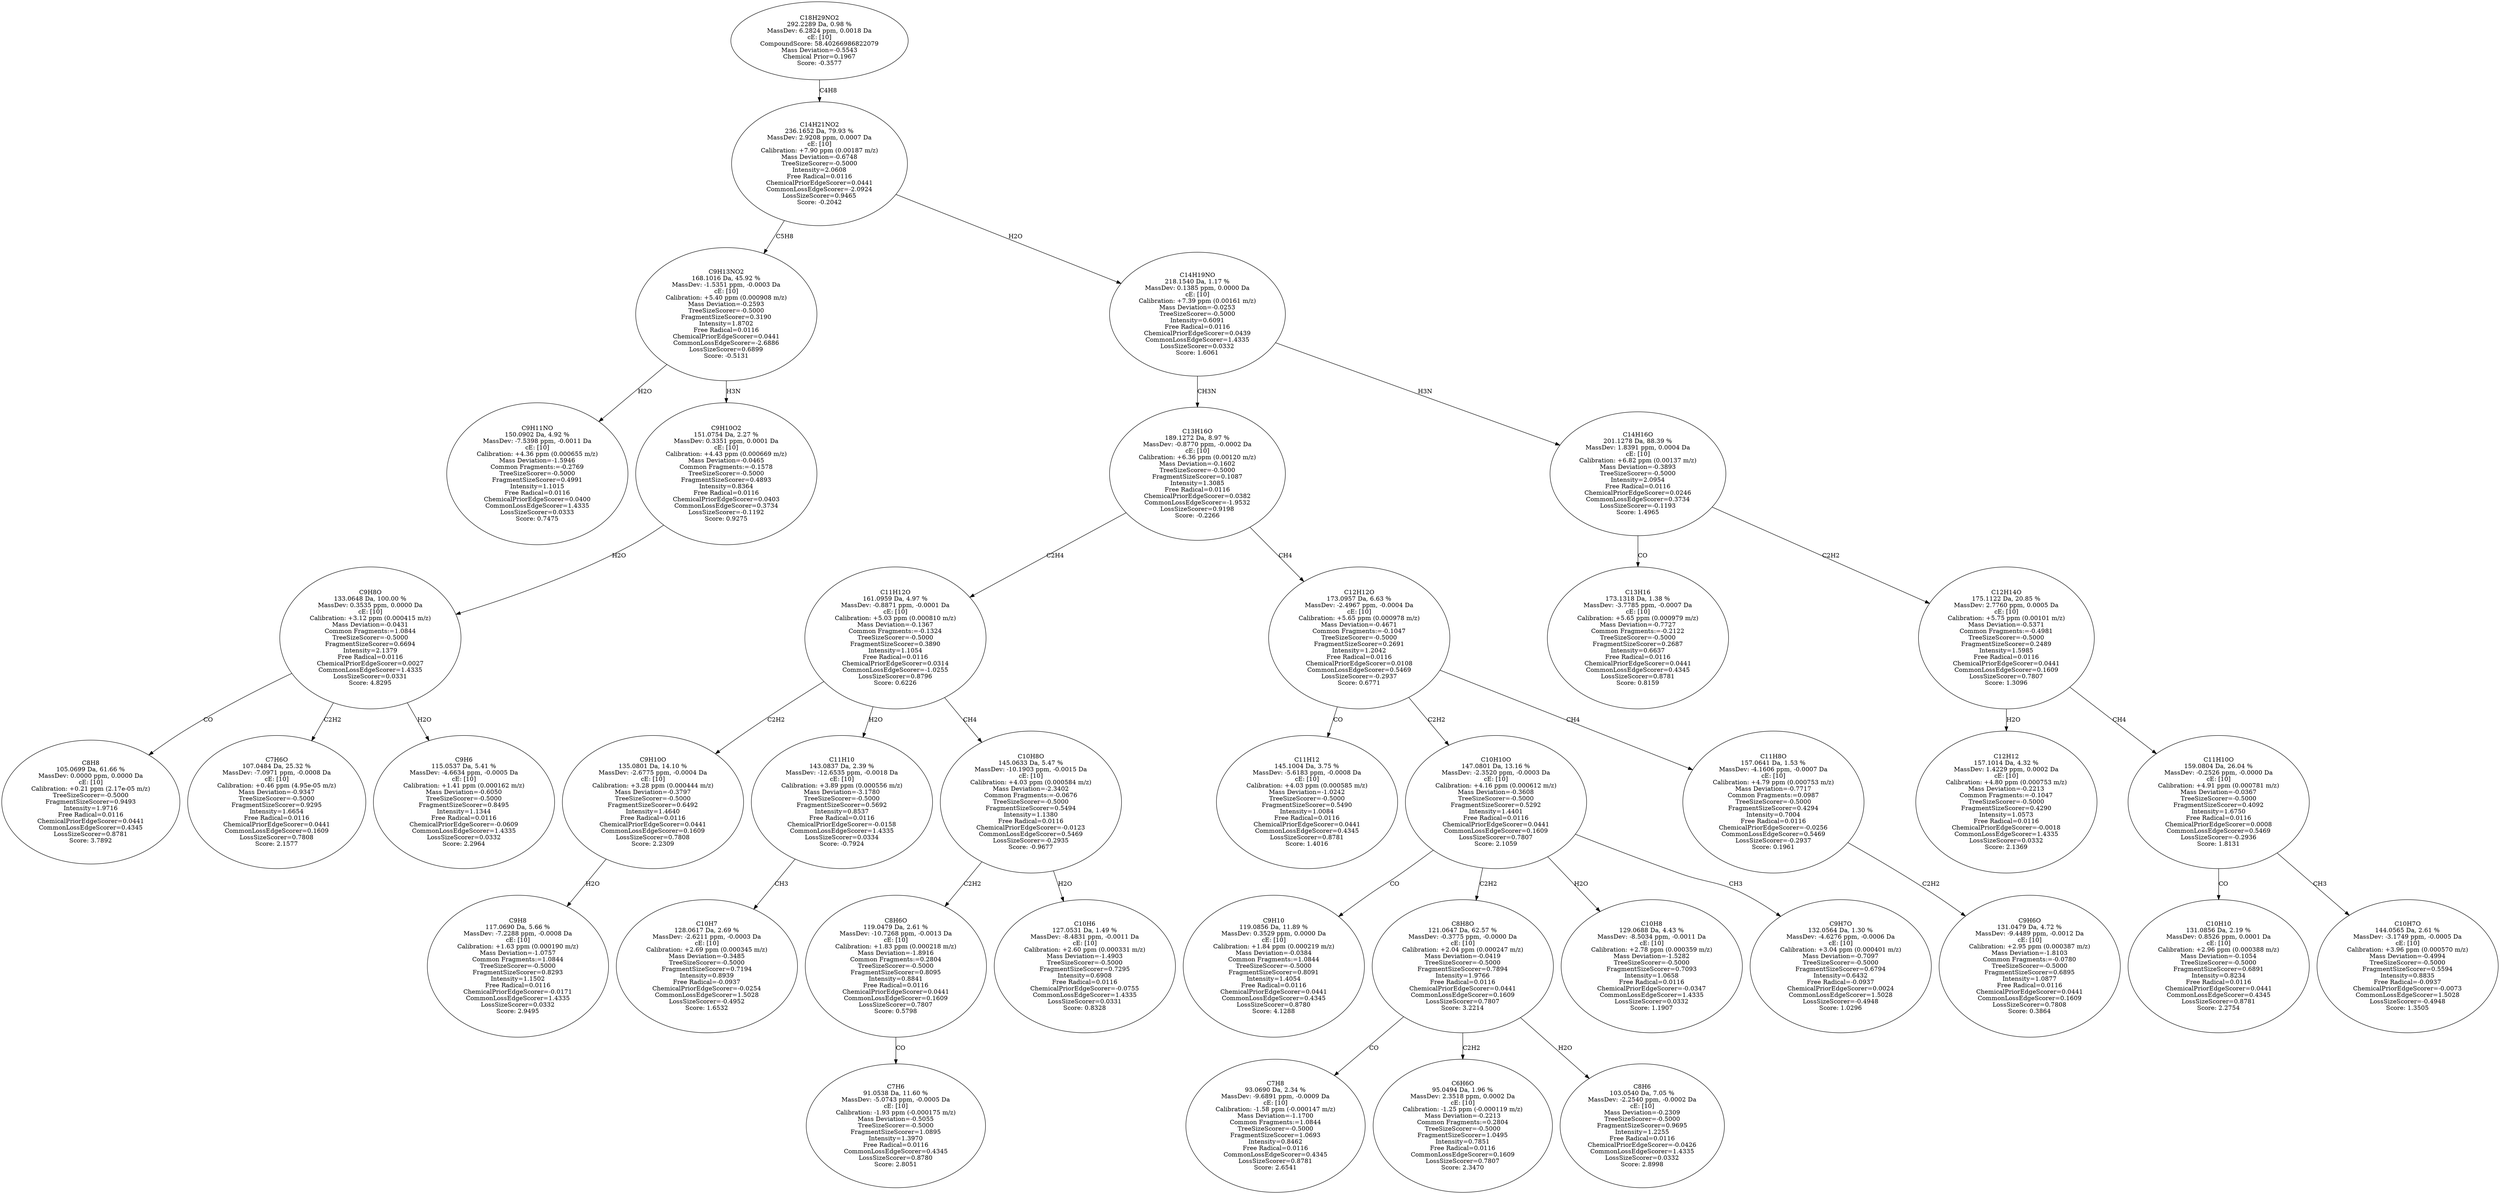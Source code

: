 strict digraph {
v1 [label="C9H11NO\n150.0902 Da, 4.92 %\nMassDev: -7.5398 ppm, -0.0011 Da\ncE: [10]\nCalibration: +4.36 ppm (0.000655 m/z)\nMass Deviation=-1.5946\nCommon Fragments:=-0.2769\nTreeSizeScorer=-0.5000\nFragmentSizeScorer=0.4991\nIntensity=1.1015\nFree Radical=0.0116\nChemicalPriorEdgeScorer=0.0400\nCommonLossEdgeScorer=1.4335\nLossSizeScorer=0.0333\nScore: 0.7475"];
v2 [label="C8H8\n105.0699 Da, 61.66 %\nMassDev: 0.0000 ppm, 0.0000 Da\ncE: [10]\nCalibration: +0.21 ppm (2.17e-05 m/z)\nTreeSizeScorer=-0.5000\nFragmentSizeScorer=0.9493\nIntensity=1.9716\nFree Radical=0.0116\nChemicalPriorEdgeScorer=0.0441\nCommonLossEdgeScorer=0.4345\nLossSizeScorer=0.8781\nScore: 3.7892"];
v3 [label="C7H6O\n107.0484 Da, 25.32 %\nMassDev: -7.0971 ppm, -0.0008 Da\ncE: [10]\nCalibration: +0.46 ppm (4.95e-05 m/z)\nMass Deviation=-0.9347\nTreeSizeScorer=-0.5000\nFragmentSizeScorer=0.9295\nIntensity=1.6654\nFree Radical=0.0116\nChemicalPriorEdgeScorer=0.0441\nCommonLossEdgeScorer=0.1609\nLossSizeScorer=0.7808\nScore: 2.1577"];
v4 [label="C9H6\n115.0537 Da, 5.41 %\nMassDev: -4.6634 ppm, -0.0005 Da\ncE: [10]\nCalibration: +1.41 ppm (0.000162 m/z)\nMass Deviation=-0.6050\nTreeSizeScorer=-0.5000\nFragmentSizeScorer=0.8495\nIntensity=1.1344\nFree Radical=0.0116\nChemicalPriorEdgeScorer=-0.0609\nCommonLossEdgeScorer=1.4335\nLossSizeScorer=0.0332\nScore: 2.2964"];
v5 [label="C9H8O\n133.0648 Da, 100.00 %\nMassDev: 0.3535 ppm, 0.0000 Da\ncE: [10]\nCalibration: +3.12 ppm (0.000415 m/z)\nMass Deviation=-0.0431\nCommon Fragments:=1.0844\nTreeSizeScorer=-0.5000\nFragmentSizeScorer=0.6694\nIntensity=2.1379\nFree Radical=0.0116\nChemicalPriorEdgeScorer=0.0027\nCommonLossEdgeScorer=1.4335\nLossSizeScorer=0.0331\nScore: 4.8295"];
v6 [label="C9H10O2\n151.0754 Da, 2.27 %\nMassDev: 0.3351 ppm, 0.0001 Da\ncE: [10]\nCalibration: +4.43 ppm (0.000669 m/z)\nMass Deviation=-0.0465\nCommon Fragments:=-0.1578\nTreeSizeScorer=-0.5000\nFragmentSizeScorer=0.4893\nIntensity=0.8364\nFree Radical=0.0116\nChemicalPriorEdgeScorer=0.0403\nCommonLossEdgeScorer=0.3734\nLossSizeScorer=-0.1192\nScore: 0.9275"];
v7 [label="C9H13NO2\n168.1016 Da, 45.92 %\nMassDev: -1.5351 ppm, -0.0003 Da\ncE: [10]\nCalibration: +5.40 ppm (0.000908 m/z)\nMass Deviation=-0.2593\nTreeSizeScorer=-0.5000\nFragmentSizeScorer=0.3190\nIntensity=1.8702\nFree Radical=0.0116\nChemicalPriorEdgeScorer=0.0441\nCommonLossEdgeScorer=-2.6886\nLossSizeScorer=0.6899\nScore: -0.5131"];
v8 [label="C9H8\n117.0690 Da, 5.66 %\nMassDev: -7.2288 ppm, -0.0008 Da\ncE: [10]\nCalibration: +1.63 ppm (0.000190 m/z)\nMass Deviation=-1.0757\nCommon Fragments:=1.0844\nTreeSizeScorer=-0.5000\nFragmentSizeScorer=0.8293\nIntensity=1.1502\nFree Radical=0.0116\nChemicalPriorEdgeScorer=-0.0171\nCommonLossEdgeScorer=1.4335\nLossSizeScorer=0.0332\nScore: 2.9495"];
v9 [label="C9H10O\n135.0801 Da, 14.10 %\nMassDev: -2.6775 ppm, -0.0004 Da\ncE: [10]\nCalibration: +3.28 ppm (0.000444 m/z)\nMass Deviation=-0.3797\nTreeSizeScorer=-0.5000\nFragmentSizeScorer=0.6492\nIntensity=1.4640\nFree Radical=0.0116\nChemicalPriorEdgeScorer=0.0441\nCommonLossEdgeScorer=0.1609\nLossSizeScorer=0.7808\nScore: 2.2309"];
v10 [label="C10H7\n128.0617 Da, 2.69 %\nMassDev: -2.6211 ppm, -0.0003 Da\ncE: [10]\nCalibration: +2.69 ppm (0.000345 m/z)\nMass Deviation=-0.3485\nTreeSizeScorer=-0.5000\nFragmentSizeScorer=0.7194\nIntensity=0.8939\nFree Radical=-0.0937\nChemicalPriorEdgeScorer=-0.0254\nCommonLossEdgeScorer=1.5028\nLossSizeScorer=-0.4952\nScore: 1.6532"];
v11 [label="C11H10\n143.0837 Da, 2.39 %\nMassDev: -12.6535 ppm, -0.0018 Da\ncE: [10]\nCalibration: +3.89 ppm (0.000556 m/z)\nMass Deviation=-3.1780\nTreeSizeScorer=-0.5000\nFragmentSizeScorer=0.5692\nIntensity=0.8537\nFree Radical=0.0116\nChemicalPriorEdgeScorer=-0.0158\nCommonLossEdgeScorer=1.4335\nLossSizeScorer=0.0334\nScore: -0.7924"];
v12 [label="C7H6\n91.0538 Da, 11.60 %\nMassDev: -5.0743 ppm, -0.0005 Da\ncE: [10]\nCalibration: -1.93 ppm (-0.000175 m/z)\nMass Deviation=-0.5055\nTreeSizeScorer=-0.5000\nFragmentSizeScorer=1.0895\nIntensity=1.3970\nFree Radical=0.0116\nCommonLossEdgeScorer=0.4345\nLossSizeScorer=0.8780\nScore: 2.8051"];
v13 [label="C8H6O\n119.0479 Da, 2.61 %\nMassDev: -10.7268 ppm, -0.0013 Da\ncE: [10]\nCalibration: +1.83 ppm (0.000218 m/z)\nMass Deviation=-1.8916\nCommon Fragments:=0.2804\nTreeSizeScorer=-0.5000\nFragmentSizeScorer=0.8095\nIntensity=0.8841\nFree Radical=0.0116\nChemicalPriorEdgeScorer=0.0441\nCommonLossEdgeScorer=0.1609\nLossSizeScorer=0.7807\nScore: 0.5798"];
v14 [label="C10H6\n127.0531 Da, 1.49 %\nMassDev: -8.4831 ppm, -0.0011 Da\ncE: [10]\nCalibration: +2.60 ppm (0.000331 m/z)\nMass Deviation=-1.4903\nTreeSizeScorer=-0.5000\nFragmentSizeScorer=0.7295\nIntensity=0.6908\nFree Radical=0.0116\nChemicalPriorEdgeScorer=-0.0755\nCommonLossEdgeScorer=1.4335\nLossSizeScorer=0.0331\nScore: 0.8328"];
v15 [label="C10H8O\n145.0633 Da, 5.47 %\nMassDev: -10.1903 ppm, -0.0015 Da\ncE: [10]\nCalibration: +4.03 ppm (0.000584 m/z)\nMass Deviation=-2.3402\nCommon Fragments:=-0.0676\nTreeSizeScorer=-0.5000\nFragmentSizeScorer=0.5494\nIntensity=1.1380\nFree Radical=0.0116\nChemicalPriorEdgeScorer=-0.0123\nCommonLossEdgeScorer=0.5469\nLossSizeScorer=-0.2935\nScore: -0.9677"];
v16 [label="C11H12O\n161.0959 Da, 4.97 %\nMassDev: -0.8871 ppm, -0.0001 Da\ncE: [10]\nCalibration: +5.03 ppm (0.000810 m/z)\nMass Deviation=-0.1367\nCommon Fragments:=-0.1324\nTreeSizeScorer=-0.5000\nFragmentSizeScorer=0.3890\nIntensity=1.1054\nFree Radical=0.0116\nChemicalPriorEdgeScorer=0.0314\nCommonLossEdgeScorer=-1.0255\nLossSizeScorer=0.8796\nScore: 0.6226"];
v17 [label="C11H12\n145.1004 Da, 3.75 %\nMassDev: -5.6183 ppm, -0.0008 Da\ncE: [10]\nCalibration: +4.03 ppm (0.000585 m/z)\nMass Deviation=-1.0242\nTreeSizeScorer=-0.5000\nFragmentSizeScorer=0.5490\nIntensity=1.0084\nFree Radical=0.0116\nChemicalPriorEdgeScorer=0.0441\nCommonLossEdgeScorer=0.4345\nLossSizeScorer=0.8781\nScore: 1.4016"];
v18 [label="C9H10\n119.0856 Da, 11.89 %\nMassDev: 0.3529 ppm, 0.0000 Da\ncE: [10]\nCalibration: +1.84 ppm (0.000219 m/z)\nMass Deviation=-0.0384\nCommon Fragments:=1.0844\nTreeSizeScorer=-0.5000\nFragmentSizeScorer=0.8091\nIntensity=1.4054\nFree Radical=0.0116\nChemicalPriorEdgeScorer=0.0441\nCommonLossEdgeScorer=0.4345\nLossSizeScorer=0.8780\nScore: 4.1288"];
v19 [label="C7H8\n93.0690 Da, 2.34 %\nMassDev: -9.6891 ppm, -0.0009 Da\ncE: [10]\nCalibration: -1.58 ppm (-0.000147 m/z)\nMass Deviation=-1.1700\nCommon Fragments:=1.0844\nTreeSizeScorer=-0.5000\nFragmentSizeScorer=1.0693\nIntensity=0.8462\nFree Radical=0.0116\nCommonLossEdgeScorer=0.4345\nLossSizeScorer=0.8781\nScore: 2.6541"];
v20 [label="C6H6O\n95.0494 Da, 1.96 %\nMassDev: 2.3518 ppm, 0.0002 Da\ncE: [10]\nCalibration: -1.25 ppm (-0.000119 m/z)\nMass Deviation=-0.2213\nCommon Fragments:=0.2804\nTreeSizeScorer=-0.5000\nFragmentSizeScorer=1.0495\nIntensity=0.7851\nFree Radical=0.0116\nCommonLossEdgeScorer=0.1609\nLossSizeScorer=0.7807\nScore: 2.3470"];
v21 [label="C8H6\n103.0540 Da, 7.05 %\nMassDev: -2.2540 ppm, -0.0002 Da\ncE: [10]\nMass Deviation=-0.2309\nTreeSizeScorer=-0.5000\nFragmentSizeScorer=0.9695\nIntensity=1.2255\nFree Radical=0.0116\nChemicalPriorEdgeScorer=-0.0426\nCommonLossEdgeScorer=1.4335\nLossSizeScorer=0.0332\nScore: 2.8998"];
v22 [label="C8H8O\n121.0647 Da, 62.57 %\nMassDev: -0.3775 ppm, -0.0000 Da\ncE: [10]\nCalibration: +2.04 ppm (0.000247 m/z)\nMass Deviation=-0.0419\nTreeSizeScorer=-0.5000\nFragmentSizeScorer=0.7894\nIntensity=1.9766\nFree Radical=0.0116\nChemicalPriorEdgeScorer=0.0441\nCommonLossEdgeScorer=0.1609\nLossSizeScorer=0.7807\nScore: 3.2214"];
v23 [label="C10H8\n129.0688 Da, 4.43 %\nMassDev: -8.5034 ppm, -0.0011 Da\ncE: [10]\nCalibration: +2.78 ppm (0.000359 m/z)\nMass Deviation=-1.5282\nTreeSizeScorer=-0.5000\nFragmentSizeScorer=0.7093\nIntensity=1.0658\nFree Radical=0.0116\nChemicalPriorEdgeScorer=-0.0347\nCommonLossEdgeScorer=1.4335\nLossSizeScorer=0.0332\nScore: 1.1907"];
v24 [label="C9H7O\n132.0564 Da, 1.30 %\nMassDev: -4.6276 ppm, -0.0006 Da\ncE: [10]\nCalibration: +3.04 ppm (0.000401 m/z)\nMass Deviation=-0.7097\nTreeSizeScorer=-0.5000\nFragmentSizeScorer=0.6794\nIntensity=0.6432\nFree Radical=-0.0937\nChemicalPriorEdgeScorer=0.0024\nCommonLossEdgeScorer=1.5028\nLossSizeScorer=-0.4948\nScore: 1.0296"];
v25 [label="C10H10O\n147.0801 Da, 13.16 %\nMassDev: -2.3520 ppm, -0.0003 Da\ncE: [10]\nCalibration: +4.16 ppm (0.000612 m/z)\nMass Deviation=-0.3608\nTreeSizeScorer=-0.5000\nFragmentSizeScorer=0.5292\nIntensity=1.4401\nFree Radical=0.0116\nChemicalPriorEdgeScorer=0.0441\nCommonLossEdgeScorer=0.1609\nLossSizeScorer=0.7807\nScore: 2.1059"];
v26 [label="C9H6O\n131.0479 Da, 4.72 %\nMassDev: -9.4489 ppm, -0.0012 Da\ncE: [10]\nCalibration: +2.95 ppm (0.000387 m/z)\nMass Deviation=-1.8103\nCommon Fragments:=-0.0780\nTreeSizeScorer=-0.5000\nFragmentSizeScorer=0.6895\nIntensity=1.0877\nFree Radical=0.0116\nChemicalPriorEdgeScorer=0.0441\nCommonLossEdgeScorer=0.1609\nLossSizeScorer=0.7808\nScore: 0.3864"];
v27 [label="C11H8O\n157.0641 Da, 1.53 %\nMassDev: -4.1606 ppm, -0.0007 Da\ncE: [10]\nCalibration: +4.79 ppm (0.000753 m/z)\nMass Deviation=-0.7717\nCommon Fragments:=0.0987\nTreeSizeScorer=-0.5000\nFragmentSizeScorer=0.4294\nIntensity=0.7004\nFree Radical=0.0116\nChemicalPriorEdgeScorer=-0.0256\nCommonLossEdgeScorer=0.5469\nLossSizeScorer=-0.2937\nScore: 0.1961"];
v28 [label="C12H12O\n173.0957 Da, 6.63 %\nMassDev: -2.4967 ppm, -0.0004 Da\ncE: [10]\nCalibration: +5.65 ppm (0.000978 m/z)\nMass Deviation=-0.4671\nCommon Fragments:=-0.1047\nTreeSizeScorer=-0.5000\nFragmentSizeScorer=0.2691\nIntensity=1.2042\nFree Radical=0.0116\nChemicalPriorEdgeScorer=0.0108\nCommonLossEdgeScorer=0.5469\nLossSizeScorer=-0.2937\nScore: 0.6771"];
v29 [label="C13H16O\n189.1272 Da, 8.97 %\nMassDev: -0.8770 ppm, -0.0002 Da\ncE: [10]\nCalibration: +6.36 ppm (0.00120 m/z)\nMass Deviation=-0.1602\nTreeSizeScorer=-0.5000\nFragmentSizeScorer=0.1087\nIntensity=1.3085\nFree Radical=0.0116\nChemicalPriorEdgeScorer=0.0382\nCommonLossEdgeScorer=-1.9532\nLossSizeScorer=0.9198\nScore: -0.2266"];
v30 [label="C13H16\n173.1318 Da, 1.38 %\nMassDev: -3.7785 ppm, -0.0007 Da\ncE: [10]\nCalibration: +5.65 ppm (0.000979 m/z)\nMass Deviation=-0.7727\nCommon Fragments:=-0.2122\nTreeSizeScorer=-0.5000\nFragmentSizeScorer=0.2687\nIntensity=0.6637\nFree Radical=0.0116\nChemicalPriorEdgeScorer=0.0441\nCommonLossEdgeScorer=0.4345\nLossSizeScorer=0.8781\nScore: 0.8159"];
v31 [label="C12H12\n157.1014 Da, 4.32 %\nMassDev: 1.4229 ppm, 0.0002 Da\ncE: [10]\nCalibration: +4.80 ppm (0.000753 m/z)\nMass Deviation=-0.2213\nCommon Fragments:=-0.1047\nTreeSizeScorer=-0.5000\nFragmentSizeScorer=0.4290\nIntensity=1.0573\nFree Radical=0.0116\nChemicalPriorEdgeScorer=-0.0018\nCommonLossEdgeScorer=1.4335\nLossSizeScorer=0.0332\nScore: 2.1369"];
v32 [label="C10H10\n131.0856 Da, 2.19 %\nMassDev: 0.8526 ppm, 0.0001 Da\ncE: [10]\nCalibration: +2.96 ppm (0.000388 m/z)\nMass Deviation=-0.1054\nTreeSizeScorer=-0.5000\nFragmentSizeScorer=0.6891\nIntensity=0.8234\nFree Radical=0.0116\nChemicalPriorEdgeScorer=0.0441\nCommonLossEdgeScorer=0.4345\nLossSizeScorer=0.8781\nScore: 2.2754"];
v33 [label="C10H7O\n144.0565 Da, 2.61 %\nMassDev: -3.1749 ppm, -0.0005 Da\ncE: [10]\nCalibration: +3.96 ppm (0.000570 m/z)\nMass Deviation=-0.4994\nTreeSizeScorer=-0.5000\nFragmentSizeScorer=0.5594\nIntensity=0.8835\nFree Radical=-0.0937\nChemicalPriorEdgeScorer=-0.0073\nCommonLossEdgeScorer=1.5028\nLossSizeScorer=-0.4948\nScore: 1.3505"];
v34 [label="C11H10O\n159.0804 Da, 26.04 %\nMassDev: -0.2526 ppm, -0.0000 Da\ncE: [10]\nCalibration: +4.91 ppm (0.000781 m/z)\nMass Deviation=-0.0367\nTreeSizeScorer=-0.5000\nFragmentSizeScorer=0.4092\nIntensity=1.6750\nFree Radical=0.0116\nChemicalPriorEdgeScorer=0.0008\nCommonLossEdgeScorer=0.5469\nLossSizeScorer=-0.2936\nScore: 1.8131"];
v35 [label="C12H14O\n175.1122 Da, 20.85 %\nMassDev: 2.7760 ppm, 0.0005 Da\ncE: [10]\nCalibration: +5.75 ppm (0.00101 m/z)\nMass Deviation=-0.5371\nCommon Fragments:=-0.4981\nTreeSizeScorer=-0.5000\nFragmentSizeScorer=0.2489\nIntensity=1.5985\nFree Radical=0.0116\nChemicalPriorEdgeScorer=0.0441\nCommonLossEdgeScorer=0.1609\nLossSizeScorer=0.7807\nScore: 1.3096"];
v36 [label="C14H16O\n201.1278 Da, 88.39 %\nMassDev: 1.8391 ppm, 0.0004 Da\ncE: [10]\nCalibration: +6.82 ppm (0.00137 m/z)\nMass Deviation=-0.3893\nTreeSizeScorer=-0.5000\nIntensity=2.0954\nFree Radical=0.0116\nChemicalPriorEdgeScorer=0.0246\nCommonLossEdgeScorer=0.3734\nLossSizeScorer=-0.1193\nScore: 1.4965"];
v37 [label="C14H19NO\n218.1540 Da, 1.17 %\nMassDev: 0.1385 ppm, 0.0000 Da\ncE: [10]\nCalibration: +7.39 ppm (0.00161 m/z)\nMass Deviation=-0.0253\nTreeSizeScorer=-0.5000\nIntensity=0.6091\nFree Radical=0.0116\nChemicalPriorEdgeScorer=0.0439\nCommonLossEdgeScorer=1.4335\nLossSizeScorer=0.0332\nScore: 1.6061"];
v38 [label="C14H21NO2\n236.1652 Da, 79.93 %\nMassDev: 2.9208 ppm, 0.0007 Da\ncE: [10]\nCalibration: +7.90 ppm (0.00187 m/z)\nMass Deviation=-0.6748\nTreeSizeScorer=-0.5000\nIntensity=2.0608\nFree Radical=0.0116\nChemicalPriorEdgeScorer=0.0441\nCommonLossEdgeScorer=-2.0924\nLossSizeScorer=0.9465\nScore: -0.2042"];
v39 [label="C18H29NO2\n292.2289 Da, 0.98 %\nMassDev: 6.2824 ppm, 0.0018 Da\ncE: [10]\nCompoundScore: 58.40266986822079\nMass Deviation=-0.5543\nChemical Prior=0.1967\nScore: -0.3577"];
v7 -> v1 [label="H2O"];
v5 -> v2 [label="CO"];
v5 -> v3 [label="C2H2"];
v5 -> v4 [label="H2O"];
v6 -> v5 [label="H2O"];
v7 -> v6 [label="H3N"];
v38 -> v7 [label="C5H8"];
v9 -> v8 [label="H2O"];
v16 -> v9 [label="C2H2"];
v11 -> v10 [label="CH3"];
v16 -> v11 [label="H2O"];
v13 -> v12 [label="CO"];
v15 -> v13 [label="C2H2"];
v15 -> v14 [label="H2O"];
v16 -> v15 [label="CH4"];
v29 -> v16 [label="C2H4"];
v28 -> v17 [label="CO"];
v25 -> v18 [label="CO"];
v22 -> v19 [label="CO"];
v22 -> v20 [label="C2H2"];
v22 -> v21 [label="H2O"];
v25 -> v22 [label="C2H2"];
v25 -> v23 [label="H2O"];
v25 -> v24 [label="CH3"];
v28 -> v25 [label="C2H2"];
v27 -> v26 [label="C2H2"];
v28 -> v27 [label="CH4"];
v29 -> v28 [label="CH4"];
v37 -> v29 [label="CH3N"];
v36 -> v30 [label="CO"];
v35 -> v31 [label="H2O"];
v34 -> v32 [label="CO"];
v34 -> v33 [label="CH3"];
v35 -> v34 [label="CH4"];
v36 -> v35 [label="C2H2"];
v37 -> v36 [label="H3N"];
v38 -> v37 [label="H2O"];
v39 -> v38 [label="C4H8"];
}